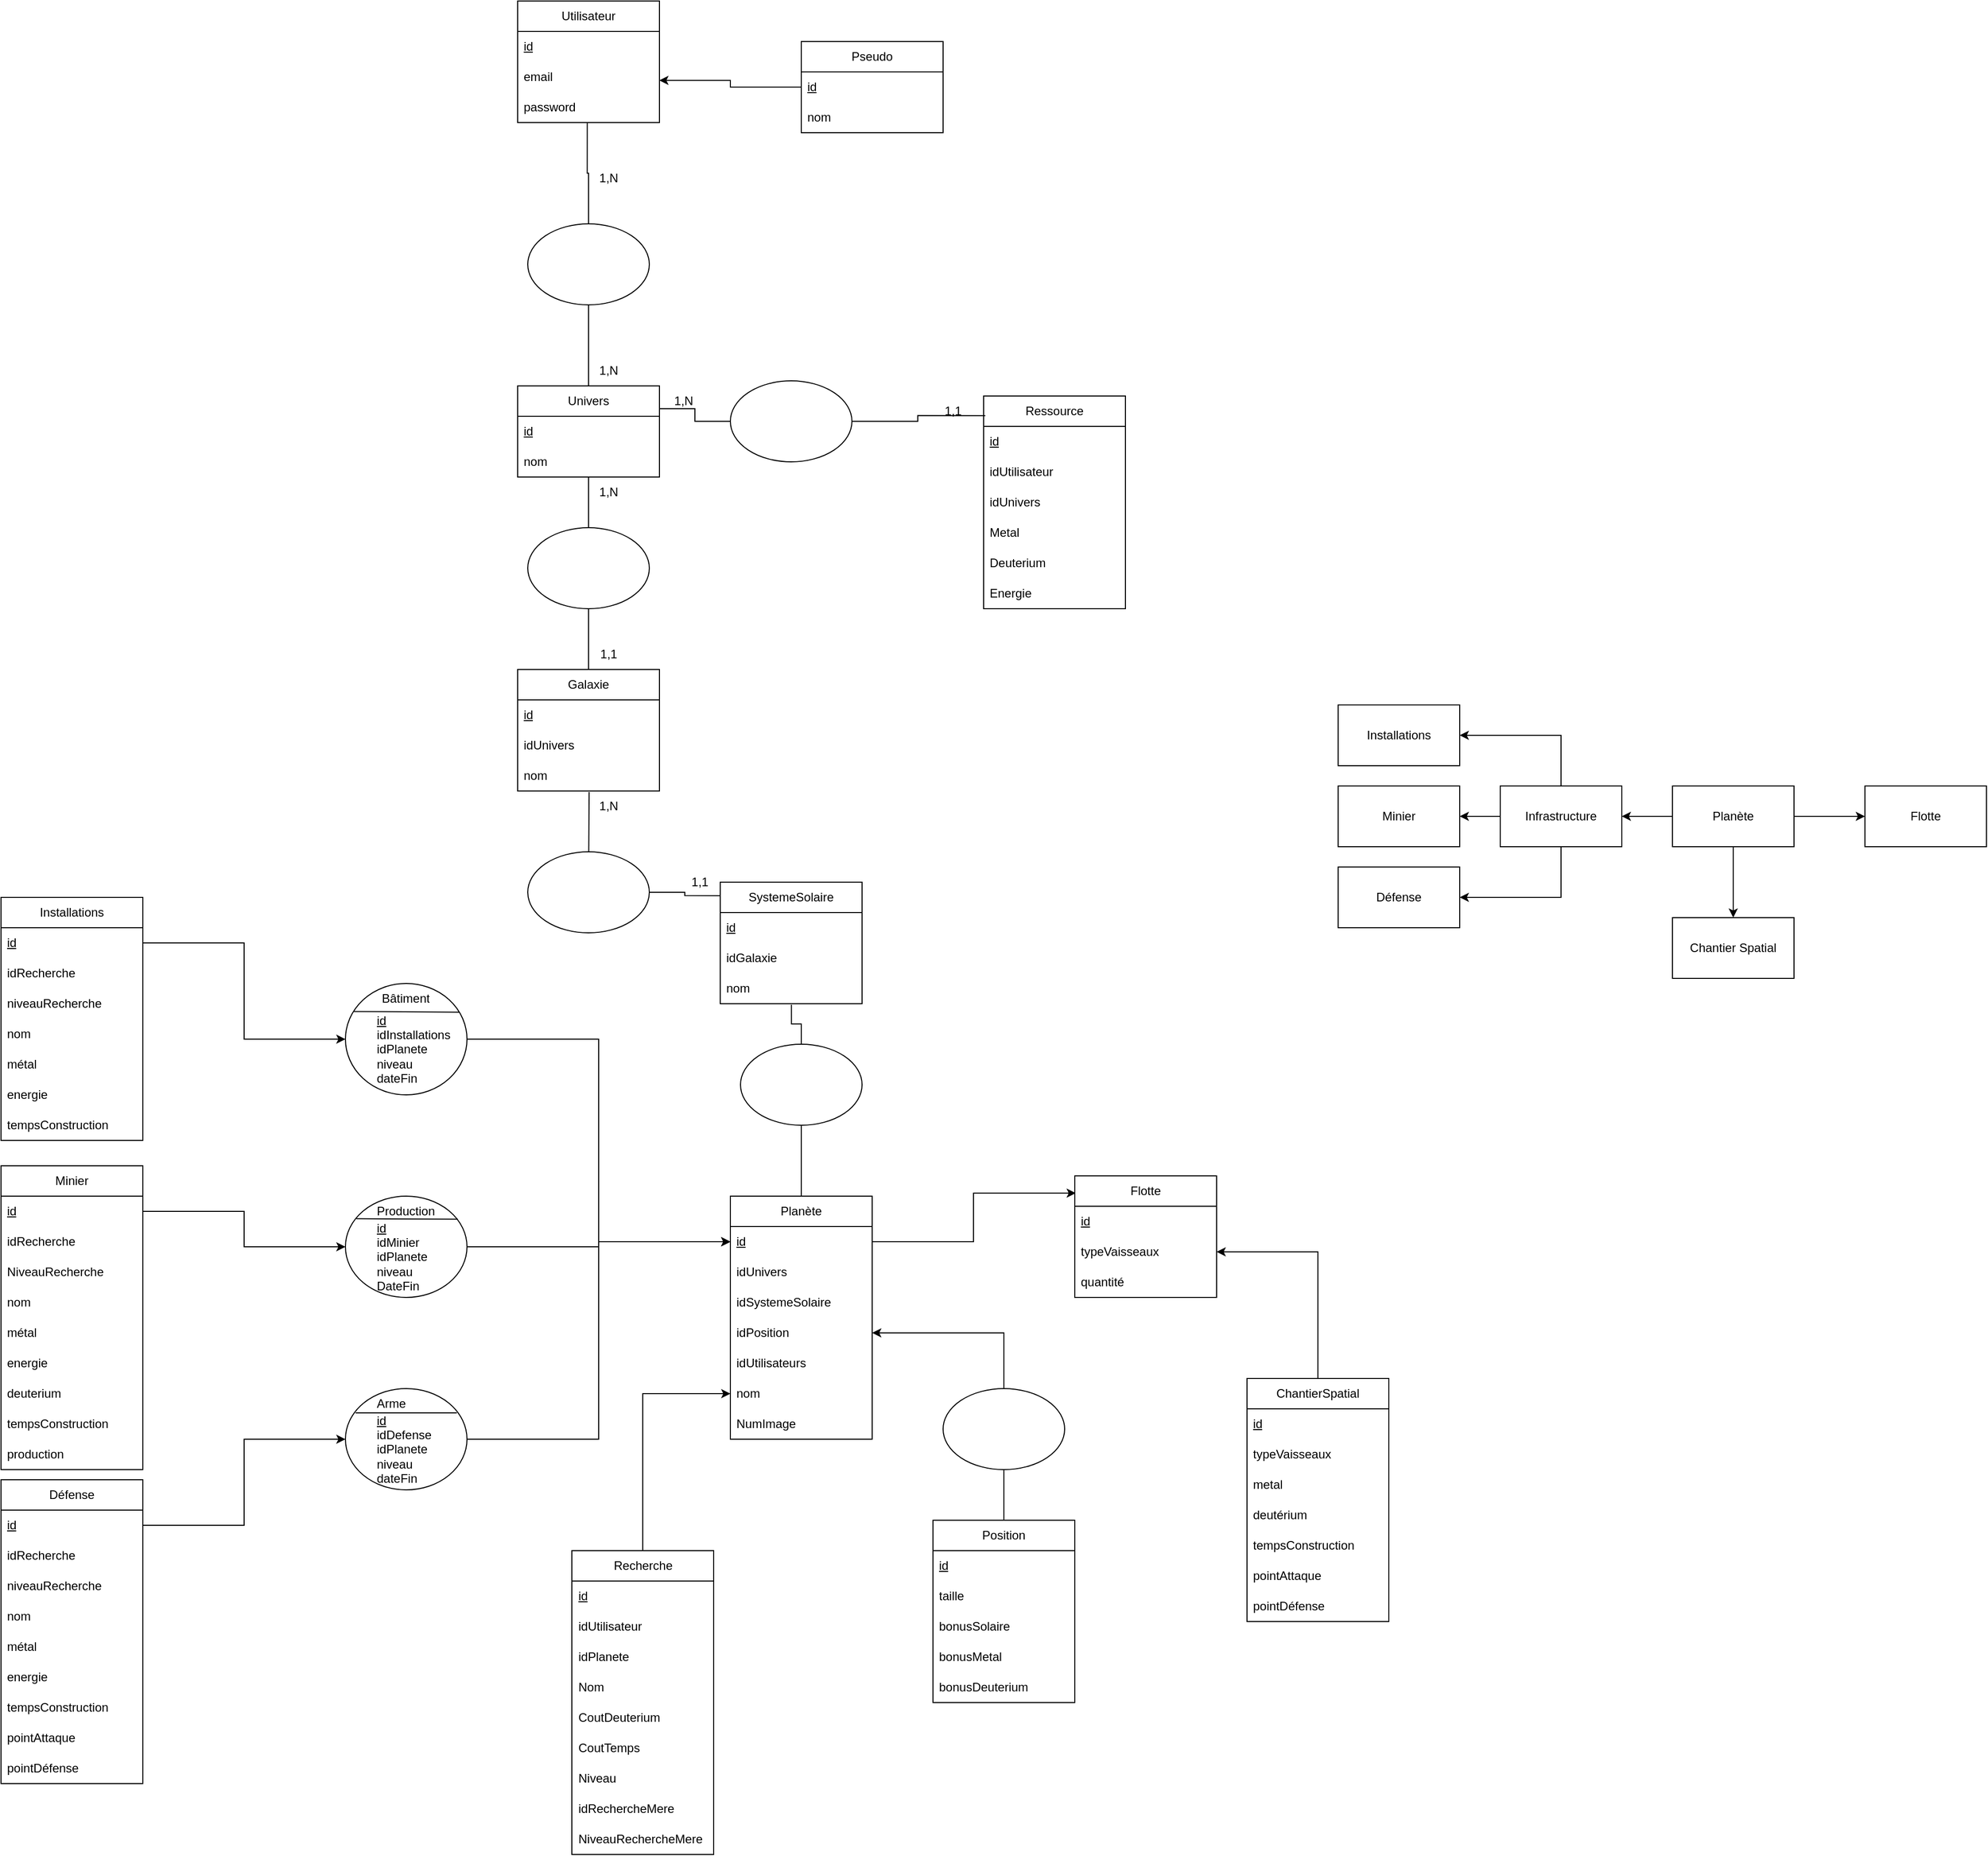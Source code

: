 <mxfile version="21.2.9" type="github">
  <diagram name="Page-1" id="kiIUahFWZ84-yVQ-otkS">
    <mxGraphModel dx="2022" dy="1827" grid="1" gridSize="10" guides="1" tooltips="1" connect="1" arrows="1" fold="1" page="1" pageScale="1" pageWidth="827" pageHeight="1169" math="0" shadow="0">
      <root>
        <mxCell id="0" />
        <mxCell id="1" parent="0" />
        <mxCell id="5uqwfvLCXKu4Hqc6w1ec-17" style="edgeStyle=orthogonalEdgeStyle;rounded=0;orthogonalLoop=1;jettySize=auto;html=1;exitX=0;exitY=0.5;exitDx=0;exitDy=0;entryX=1;entryY=0.5;entryDx=0;entryDy=0;" parent="1" source="5uqwfvLCXKu4Hqc6w1ec-5" target="5uqwfvLCXKu4Hqc6w1ec-12" edge="1">
          <mxGeometry relative="1" as="geometry" />
        </mxCell>
        <mxCell id="5uqwfvLCXKu4Hqc6w1ec-24" style="edgeStyle=orthogonalEdgeStyle;rounded=0;orthogonalLoop=1;jettySize=auto;html=1;exitX=0.5;exitY=1;exitDx=0;exitDy=0;entryX=0.5;entryY=0;entryDx=0;entryDy=0;" parent="1" source="5uqwfvLCXKu4Hqc6w1ec-5" target="5uqwfvLCXKu4Hqc6w1ec-9" edge="1">
          <mxGeometry relative="1" as="geometry" />
        </mxCell>
        <mxCell id="5uqwfvLCXKu4Hqc6w1ec-25" style="edgeStyle=orthogonalEdgeStyle;rounded=0;orthogonalLoop=1;jettySize=auto;html=1;exitX=1;exitY=0.5;exitDx=0;exitDy=0;" parent="1" source="5uqwfvLCXKu4Hqc6w1ec-5" target="5uqwfvLCXKu4Hqc6w1ec-11" edge="1">
          <mxGeometry relative="1" as="geometry" />
        </mxCell>
        <mxCell id="5uqwfvLCXKu4Hqc6w1ec-5" value="Planète" style="rounded=0;whiteSpace=wrap;html=1;" parent="1" vertex="1">
          <mxGeometry x="1390" y="425" width="120" height="60" as="geometry" />
        </mxCell>
        <mxCell id="5uqwfvLCXKu4Hqc6w1ec-9" value="Chantier Spatial" style="rounded=0;whiteSpace=wrap;html=1;" parent="1" vertex="1">
          <mxGeometry x="1390" y="555" width="120" height="60" as="geometry" />
        </mxCell>
        <mxCell id="5uqwfvLCXKu4Hqc6w1ec-11" value="Flotte" style="rounded=0;whiteSpace=wrap;html=1;" parent="1" vertex="1">
          <mxGeometry x="1580" y="425" width="120" height="60" as="geometry" />
        </mxCell>
        <mxCell id="5uqwfvLCXKu4Hqc6w1ec-18" style="edgeStyle=orthogonalEdgeStyle;rounded=0;orthogonalLoop=1;jettySize=auto;html=1;exitX=0;exitY=0.5;exitDx=0;exitDy=0;entryX=1;entryY=0.5;entryDx=0;entryDy=0;" parent="1" source="5uqwfvLCXKu4Hqc6w1ec-12" target="5uqwfvLCXKu4Hqc6w1ec-14" edge="1">
          <mxGeometry relative="1" as="geometry" />
        </mxCell>
        <mxCell id="5uqwfvLCXKu4Hqc6w1ec-19" style="edgeStyle=orthogonalEdgeStyle;rounded=0;orthogonalLoop=1;jettySize=auto;html=1;exitX=0.5;exitY=0;exitDx=0;exitDy=0;entryX=1;entryY=0.5;entryDx=0;entryDy=0;" parent="1" source="5uqwfvLCXKu4Hqc6w1ec-12" target="5uqwfvLCXKu4Hqc6w1ec-15" edge="1">
          <mxGeometry relative="1" as="geometry">
            <mxPoint x="1250" y="395" as="targetPoint" />
          </mxGeometry>
        </mxCell>
        <mxCell id="5uqwfvLCXKu4Hqc6w1ec-20" style="edgeStyle=orthogonalEdgeStyle;rounded=0;orthogonalLoop=1;jettySize=auto;html=1;exitX=0.5;exitY=1;exitDx=0;exitDy=0;entryX=1;entryY=0.5;entryDx=0;entryDy=0;" parent="1" source="5uqwfvLCXKu4Hqc6w1ec-12" target="5uqwfvLCXKu4Hqc6w1ec-13" edge="1">
          <mxGeometry relative="1" as="geometry" />
        </mxCell>
        <mxCell id="5uqwfvLCXKu4Hqc6w1ec-12" value="Infrastructure" style="rounded=0;whiteSpace=wrap;html=1;" parent="1" vertex="1">
          <mxGeometry x="1220" y="425" width="120" height="60" as="geometry" />
        </mxCell>
        <mxCell id="5uqwfvLCXKu4Hqc6w1ec-13" value="Défense" style="rounded=0;whiteSpace=wrap;html=1;" parent="1" vertex="1">
          <mxGeometry x="1060" y="505" width="120" height="60" as="geometry" />
        </mxCell>
        <mxCell id="5uqwfvLCXKu4Hqc6w1ec-14" value="Minier" style="rounded=0;whiteSpace=wrap;html=1;" parent="1" vertex="1">
          <mxGeometry x="1060" y="425" width="120" height="60" as="geometry" />
        </mxCell>
        <mxCell id="5uqwfvLCXKu4Hqc6w1ec-15" value="Installations" style="rounded=0;whiteSpace=wrap;html=1;" parent="1" vertex="1">
          <mxGeometry x="1060" y="345" width="120" height="60" as="geometry" />
        </mxCell>
        <mxCell id="5uqwfvLCXKu4Hqc6w1ec-32" value="Utilisateur" style="swimlane;fontStyle=0;childLayout=stackLayout;horizontal=1;startSize=30;horizontalStack=0;resizeParent=1;resizeParentMax=0;resizeLast=0;collapsible=1;marginBottom=0;whiteSpace=wrap;html=1;" parent="1" vertex="1">
          <mxGeometry x="250" y="-350" width="140" height="120" as="geometry">
            <mxRectangle x="275" y="-230" width="90" height="30" as="alternateBounds" />
          </mxGeometry>
        </mxCell>
        <mxCell id="5uqwfvLCXKu4Hqc6w1ec-33" value="id" style="text;strokeColor=none;fillColor=none;align=left;verticalAlign=middle;spacingLeft=4;spacingRight=4;overflow=hidden;points=[[0,0.5],[1,0.5]];portConstraint=eastwest;rotatable=0;whiteSpace=wrap;html=1;fontStyle=4" parent="5uqwfvLCXKu4Hqc6w1ec-32" vertex="1">
          <mxGeometry y="30" width="140" height="30" as="geometry" />
        </mxCell>
        <mxCell id="5uqwfvLCXKu4Hqc6w1ec-34" value="email" style="text;strokeColor=none;fillColor=none;align=left;verticalAlign=middle;spacingLeft=4;spacingRight=4;overflow=hidden;points=[[0,0.5],[1,0.5]];portConstraint=eastwest;rotatable=0;whiteSpace=wrap;html=1;" parent="5uqwfvLCXKu4Hqc6w1ec-32" vertex="1">
          <mxGeometry y="60" width="140" height="30" as="geometry" />
        </mxCell>
        <mxCell id="5uqwfvLCXKu4Hqc6w1ec-35" value="password" style="text;strokeColor=none;fillColor=none;align=left;verticalAlign=middle;spacingLeft=4;spacingRight=4;overflow=hidden;points=[[0,0.5],[1,0.5]];portConstraint=eastwest;rotatable=0;whiteSpace=wrap;html=1;" parent="5uqwfvLCXKu4Hqc6w1ec-32" vertex="1">
          <mxGeometry y="90" width="140" height="30" as="geometry" />
        </mxCell>
        <mxCell id="5uqwfvLCXKu4Hqc6w1ec-37" value="Univers" style="swimlane;fontStyle=0;childLayout=stackLayout;horizontal=1;startSize=30;horizontalStack=0;resizeParent=1;resizeParentMax=0;resizeLast=0;collapsible=1;marginBottom=0;whiteSpace=wrap;html=1;" parent="1" vertex="1">
          <mxGeometry x="250" y="30" width="140" height="90" as="geometry">
            <mxRectangle x="250" y="30" width="90" height="30" as="alternateBounds" />
          </mxGeometry>
        </mxCell>
        <mxCell id="5uqwfvLCXKu4Hqc6w1ec-38" value="id" style="text;strokeColor=none;fillColor=none;align=left;verticalAlign=middle;spacingLeft=4;spacingRight=4;overflow=hidden;points=[[0,0.5],[1,0.5]];portConstraint=eastwest;rotatable=0;whiteSpace=wrap;html=1;fontStyle=4" parent="5uqwfvLCXKu4Hqc6w1ec-37" vertex="1">
          <mxGeometry y="30" width="140" height="30" as="geometry" />
        </mxCell>
        <mxCell id="5uqwfvLCXKu4Hqc6w1ec-39" value="nom" style="text;strokeColor=none;fillColor=none;align=left;verticalAlign=middle;spacingLeft=4;spacingRight=4;overflow=hidden;points=[[0,0.5],[1,0.5]];portConstraint=eastwest;rotatable=0;whiteSpace=wrap;html=1;" parent="5uqwfvLCXKu4Hqc6w1ec-37" vertex="1">
          <mxGeometry y="60" width="140" height="30" as="geometry" />
        </mxCell>
        <mxCell id="5uqwfvLCXKu4Hqc6w1ec-48" style="edgeStyle=orthogonalEdgeStyle;rounded=0;orthogonalLoop=1;jettySize=auto;html=1;exitX=0.5;exitY=1;exitDx=0;exitDy=0;endArrow=none;endFill=0;" parent="1" source="5uqwfvLCXKu4Hqc6w1ec-44" target="5uqwfvLCXKu4Hqc6w1ec-37" edge="1">
          <mxGeometry relative="1" as="geometry" />
        </mxCell>
        <mxCell id="5uqwfvLCXKu4Hqc6w1ec-50" style="edgeStyle=orthogonalEdgeStyle;rounded=0;orthogonalLoop=1;jettySize=auto;html=1;exitX=0.5;exitY=0;exitDx=0;exitDy=0;endArrow=none;endFill=0;entryX=0.491;entryY=0.995;entryDx=0;entryDy=0;entryPerimeter=0;" parent="1" source="5uqwfvLCXKu4Hqc6w1ec-44" target="5uqwfvLCXKu4Hqc6w1ec-35" edge="1">
          <mxGeometry relative="1" as="geometry">
            <mxPoint x="320" y="-200" as="targetPoint" />
          </mxGeometry>
        </mxCell>
        <mxCell id="5uqwfvLCXKu4Hqc6w1ec-44" value="" style="ellipse;whiteSpace=wrap;html=1;" parent="1" vertex="1">
          <mxGeometry x="260" y="-130" width="120" height="80" as="geometry" />
        </mxCell>
        <mxCell id="5uqwfvLCXKu4Hqc6w1ec-51" value="1,N" style="text;html=1;strokeColor=none;fillColor=none;align=center;verticalAlign=middle;whiteSpace=wrap;rounded=0;" parent="1" vertex="1">
          <mxGeometry x="310" y="-190" width="60" height="30" as="geometry" />
        </mxCell>
        <mxCell id="5uqwfvLCXKu4Hqc6w1ec-52" value="1,N" style="text;html=1;strokeColor=none;fillColor=none;align=center;verticalAlign=middle;whiteSpace=wrap;rounded=0;" parent="1" vertex="1">
          <mxGeometry x="310" width="60" height="30" as="geometry" />
        </mxCell>
        <mxCell id="H8S7PLvkENnry8t2hhdn-3" style="edgeStyle=orthogonalEdgeStyle;rounded=0;orthogonalLoop=1;jettySize=auto;html=1;exitX=0.5;exitY=0;exitDx=0;exitDy=0;entryX=0;entryY=0.5;entryDx=0;entryDy=0;" parent="1" source="5uqwfvLCXKu4Hqc6w1ec-53" target="5uqwfvLCXKu4Hqc6w1ec-125" edge="1">
          <mxGeometry relative="1" as="geometry" />
        </mxCell>
        <mxCell id="5uqwfvLCXKu4Hqc6w1ec-53" value="Recherche" style="swimlane;fontStyle=0;childLayout=stackLayout;horizontal=1;startSize=30;horizontalStack=0;resizeParent=1;resizeParentMax=0;resizeLast=0;collapsible=1;marginBottom=0;whiteSpace=wrap;html=1;" parent="1" vertex="1">
          <mxGeometry x="303.5" y="1180" width="140" height="300" as="geometry">
            <mxRectangle x="250" y="30" width="90" height="30" as="alternateBounds" />
          </mxGeometry>
        </mxCell>
        <mxCell id="5uqwfvLCXKu4Hqc6w1ec-54" value="id" style="text;strokeColor=none;fillColor=none;align=left;verticalAlign=middle;spacingLeft=4;spacingRight=4;overflow=hidden;points=[[0,0.5],[1,0.5]];portConstraint=eastwest;rotatable=0;whiteSpace=wrap;html=1;fontStyle=4" parent="5uqwfvLCXKu4Hqc6w1ec-53" vertex="1">
          <mxGeometry y="30" width="140" height="30" as="geometry" />
        </mxCell>
        <mxCell id="5uqwfvLCXKu4Hqc6w1ec-57" value="idUtilisateur" style="text;strokeColor=none;fillColor=none;align=left;verticalAlign=middle;spacingLeft=4;spacingRight=4;overflow=hidden;points=[[0,0.5],[1,0.5]];portConstraint=eastwest;rotatable=0;whiteSpace=wrap;html=1;fontStyle=0" parent="5uqwfvLCXKu4Hqc6w1ec-53" vertex="1">
          <mxGeometry y="60" width="140" height="30" as="geometry" />
        </mxCell>
        <mxCell id="5uqwfvLCXKu4Hqc6w1ec-58" value="idPlanete" style="text;strokeColor=none;fillColor=none;align=left;verticalAlign=middle;spacingLeft=4;spacingRight=4;overflow=hidden;points=[[0,0.5],[1,0.5]];portConstraint=eastwest;rotatable=0;whiteSpace=wrap;html=1;" parent="5uqwfvLCXKu4Hqc6w1ec-53" vertex="1">
          <mxGeometry y="90" width="140" height="30" as="geometry" />
        </mxCell>
        <mxCell id="5uqwfvLCXKu4Hqc6w1ec-59" value="Nom" style="text;strokeColor=none;fillColor=none;align=left;verticalAlign=middle;spacingLeft=4;spacingRight=4;overflow=hidden;points=[[0,0.5],[1,0.5]];portConstraint=eastwest;rotatable=0;whiteSpace=wrap;html=1;" parent="5uqwfvLCXKu4Hqc6w1ec-53" vertex="1">
          <mxGeometry y="120" width="140" height="30" as="geometry" />
        </mxCell>
        <mxCell id="5uqwfvLCXKu4Hqc6w1ec-60" value="CoutDeuterium" style="text;strokeColor=none;fillColor=none;align=left;verticalAlign=middle;spacingLeft=4;spacingRight=4;overflow=hidden;points=[[0,0.5],[1,0.5]];portConstraint=eastwest;rotatable=0;whiteSpace=wrap;html=1;" parent="5uqwfvLCXKu4Hqc6w1ec-53" vertex="1">
          <mxGeometry y="150" width="140" height="30" as="geometry" />
        </mxCell>
        <mxCell id="5uqwfvLCXKu4Hqc6w1ec-61" value="CoutTemps" style="text;strokeColor=none;fillColor=none;align=left;verticalAlign=middle;spacingLeft=4;spacingRight=4;overflow=hidden;points=[[0,0.5],[1,0.5]];portConstraint=eastwest;rotatable=0;whiteSpace=wrap;html=1;" parent="5uqwfvLCXKu4Hqc6w1ec-53" vertex="1">
          <mxGeometry y="180" width="140" height="30" as="geometry" />
        </mxCell>
        <mxCell id="5uqwfvLCXKu4Hqc6w1ec-62" value="Niveau" style="text;strokeColor=none;fillColor=none;align=left;verticalAlign=middle;spacingLeft=4;spacingRight=4;overflow=hidden;points=[[0,0.5],[1,0.5]];portConstraint=eastwest;rotatable=0;whiteSpace=wrap;html=1;" parent="5uqwfvLCXKu4Hqc6w1ec-53" vertex="1">
          <mxGeometry y="210" width="140" height="30" as="geometry" />
        </mxCell>
        <mxCell id="5uqwfvLCXKu4Hqc6w1ec-63" value="idRechercheMere" style="text;strokeColor=none;fillColor=none;align=left;verticalAlign=middle;spacingLeft=4;spacingRight=4;overflow=hidden;points=[[0,0.5],[1,0.5]];portConstraint=eastwest;rotatable=0;whiteSpace=wrap;html=1;" parent="5uqwfvLCXKu4Hqc6w1ec-53" vertex="1">
          <mxGeometry y="240" width="140" height="30" as="geometry" />
        </mxCell>
        <mxCell id="5uqwfvLCXKu4Hqc6w1ec-55" value="NiveauRechercheMere" style="text;strokeColor=none;fillColor=none;align=left;verticalAlign=middle;spacingLeft=4;spacingRight=4;overflow=hidden;points=[[0,0.5],[1,0.5]];portConstraint=eastwest;rotatable=0;whiteSpace=wrap;html=1;" parent="5uqwfvLCXKu4Hqc6w1ec-53" vertex="1">
          <mxGeometry y="270" width="140" height="30" as="geometry" />
        </mxCell>
        <mxCell id="5uqwfvLCXKu4Hqc6w1ec-65" value="Ressource" style="swimlane;fontStyle=0;childLayout=stackLayout;horizontal=1;startSize=30;horizontalStack=0;resizeParent=1;resizeParentMax=0;resizeLast=0;collapsible=1;marginBottom=0;whiteSpace=wrap;html=1;" parent="1" vertex="1">
          <mxGeometry x="710" y="40" width="140" height="210" as="geometry" />
        </mxCell>
        <mxCell id="5uqwfvLCXKu4Hqc6w1ec-66" value="id" style="text;strokeColor=none;fillColor=none;align=left;verticalAlign=middle;spacingLeft=4;spacingRight=4;overflow=hidden;points=[[0,0.5],[1,0.5]];portConstraint=eastwest;rotatable=0;whiteSpace=wrap;html=1;fontStyle=4" parent="5uqwfvLCXKu4Hqc6w1ec-65" vertex="1">
          <mxGeometry y="30" width="140" height="30" as="geometry" />
        </mxCell>
        <mxCell id="5uqwfvLCXKu4Hqc6w1ec-67" value="idUtilisateur" style="text;strokeColor=none;fillColor=none;align=left;verticalAlign=middle;spacingLeft=4;spacingRight=4;overflow=hidden;points=[[0,0.5],[1,0.5]];portConstraint=eastwest;rotatable=0;whiteSpace=wrap;html=1;" parent="5uqwfvLCXKu4Hqc6w1ec-65" vertex="1">
          <mxGeometry y="60" width="140" height="30" as="geometry" />
        </mxCell>
        <mxCell id="5uqwfvLCXKu4Hqc6w1ec-68" value="idUnivers" style="text;strokeColor=none;fillColor=none;align=left;verticalAlign=middle;spacingLeft=4;spacingRight=4;overflow=hidden;points=[[0,0.5],[1,0.5]];portConstraint=eastwest;rotatable=0;whiteSpace=wrap;html=1;" parent="5uqwfvLCXKu4Hqc6w1ec-65" vertex="1">
          <mxGeometry y="90" width="140" height="30" as="geometry" />
        </mxCell>
        <mxCell id="5uqwfvLCXKu4Hqc6w1ec-69" value="Metal" style="text;strokeColor=none;fillColor=none;align=left;verticalAlign=middle;spacingLeft=4;spacingRight=4;overflow=hidden;points=[[0,0.5],[1,0.5]];portConstraint=eastwest;rotatable=0;whiteSpace=wrap;html=1;" parent="5uqwfvLCXKu4Hqc6w1ec-65" vertex="1">
          <mxGeometry y="120" width="140" height="30" as="geometry" />
        </mxCell>
        <mxCell id="5uqwfvLCXKu4Hqc6w1ec-70" value="Deuterium" style="text;strokeColor=none;fillColor=none;align=left;verticalAlign=middle;spacingLeft=4;spacingRight=4;overflow=hidden;points=[[0,0.5],[1,0.5]];portConstraint=eastwest;rotatable=0;whiteSpace=wrap;html=1;" parent="5uqwfvLCXKu4Hqc6w1ec-65" vertex="1">
          <mxGeometry y="150" width="140" height="30" as="geometry" />
        </mxCell>
        <mxCell id="5uqwfvLCXKu4Hqc6w1ec-71" value="Energie" style="text;strokeColor=none;fillColor=none;align=left;verticalAlign=middle;spacingLeft=4;spacingRight=4;overflow=hidden;points=[[0,0.5],[1,0.5]];portConstraint=eastwest;rotatable=0;whiteSpace=wrap;html=1;" parent="5uqwfvLCXKu4Hqc6w1ec-65" vertex="1">
          <mxGeometry y="180" width="140" height="30" as="geometry" />
        </mxCell>
        <mxCell id="5uqwfvLCXKu4Hqc6w1ec-73" value="Galaxie" style="swimlane;fontStyle=0;childLayout=stackLayout;horizontal=1;startSize=30;horizontalStack=0;resizeParent=1;resizeParentMax=0;resizeLast=0;collapsible=1;marginBottom=0;whiteSpace=wrap;html=1;" parent="1" vertex="1">
          <mxGeometry x="250" y="310" width="140" height="120" as="geometry">
            <mxRectangle x="250" y="30" width="90" height="30" as="alternateBounds" />
          </mxGeometry>
        </mxCell>
        <mxCell id="5uqwfvLCXKu4Hqc6w1ec-74" value="id" style="text;strokeColor=none;fillColor=none;align=left;verticalAlign=middle;spacingLeft=4;spacingRight=4;overflow=hidden;points=[[0,0.5],[1,0.5]];portConstraint=eastwest;rotatable=0;whiteSpace=wrap;html=1;fontStyle=4" parent="5uqwfvLCXKu4Hqc6w1ec-73" vertex="1">
          <mxGeometry y="30" width="140" height="30" as="geometry" />
        </mxCell>
        <mxCell id="5uqwfvLCXKu4Hqc6w1ec-76" value="idUnivers" style="text;strokeColor=none;fillColor=none;align=left;verticalAlign=middle;spacingLeft=4;spacingRight=4;overflow=hidden;points=[[0,0.5],[1,0.5]];portConstraint=eastwest;rotatable=0;whiteSpace=wrap;html=1;" parent="5uqwfvLCXKu4Hqc6w1ec-73" vertex="1">
          <mxGeometry y="60" width="140" height="30" as="geometry" />
        </mxCell>
        <mxCell id="5uqwfvLCXKu4Hqc6w1ec-75" value="nom" style="text;strokeColor=none;fillColor=none;align=left;verticalAlign=middle;spacingLeft=4;spacingRight=4;overflow=hidden;points=[[0,0.5],[1,0.5]];portConstraint=eastwest;rotatable=0;whiteSpace=wrap;html=1;" parent="5uqwfvLCXKu4Hqc6w1ec-73" vertex="1">
          <mxGeometry y="90" width="140" height="30" as="geometry" />
        </mxCell>
        <mxCell id="5uqwfvLCXKu4Hqc6w1ec-78" value="1,1" style="text;html=1;strokeColor=none;fillColor=none;align=center;verticalAlign=middle;whiteSpace=wrap;rounded=0;" parent="1" vertex="1">
          <mxGeometry x="650" y="40" width="60" height="30" as="geometry" />
        </mxCell>
        <mxCell id="5uqwfvLCXKu4Hqc6w1ec-83" value="1,N" style="text;html=1;strokeColor=none;fillColor=none;align=center;verticalAlign=middle;whiteSpace=wrap;rounded=0;" parent="1" vertex="1">
          <mxGeometry x="383.5" y="30" width="60" height="30" as="geometry" />
        </mxCell>
        <mxCell id="5uqwfvLCXKu4Hqc6w1ec-94" style="edgeStyle=orthogonalEdgeStyle;rounded=0;orthogonalLoop=1;jettySize=auto;html=1;exitX=0;exitY=0.5;exitDx=0;exitDy=0;entryX=1;entryY=0.25;entryDx=0;entryDy=0;endArrow=none;endFill=0;" parent="1" source="5uqwfvLCXKu4Hqc6w1ec-92" target="5uqwfvLCXKu4Hqc6w1ec-37" edge="1">
          <mxGeometry relative="1" as="geometry" />
        </mxCell>
        <mxCell id="5uqwfvLCXKu4Hqc6w1ec-95" style="edgeStyle=orthogonalEdgeStyle;rounded=0;orthogonalLoop=1;jettySize=auto;html=1;exitX=1;exitY=0.5;exitDx=0;exitDy=0;entryX=0.012;entryY=0.092;entryDx=0;entryDy=0;entryPerimeter=0;endArrow=none;endFill=0;" parent="1" source="5uqwfvLCXKu4Hqc6w1ec-92" target="5uqwfvLCXKu4Hqc6w1ec-65" edge="1">
          <mxGeometry relative="1" as="geometry" />
        </mxCell>
        <mxCell id="5uqwfvLCXKu4Hqc6w1ec-92" value="" style="ellipse;whiteSpace=wrap;html=1;" parent="1" vertex="1">
          <mxGeometry x="460" y="25" width="120" height="80" as="geometry" />
        </mxCell>
        <mxCell id="5uqwfvLCXKu4Hqc6w1ec-96" value="" style="ellipse;whiteSpace=wrap;html=1;" parent="1" vertex="1">
          <mxGeometry x="260" y="170" width="120" height="80" as="geometry" />
        </mxCell>
        <mxCell id="5uqwfvLCXKu4Hqc6w1ec-97" value="" style="endArrow=none;html=1;rounded=0;entryX=0.5;entryY=1;entryDx=0;entryDy=0;exitX=0.5;exitY=0;exitDx=0;exitDy=0;" parent="1" source="5uqwfvLCXKu4Hqc6w1ec-73" target="5uqwfvLCXKu4Hqc6w1ec-96" edge="1">
          <mxGeometry width="50" height="50" relative="1" as="geometry">
            <mxPoint x="300" y="360" as="sourcePoint" />
            <mxPoint x="350" y="310" as="targetPoint" />
          </mxGeometry>
        </mxCell>
        <mxCell id="5uqwfvLCXKu4Hqc6w1ec-98" value="" style="endArrow=none;html=1;rounded=0;exitX=0.5;exitY=0;exitDx=0;exitDy=0;" parent="1" source="5uqwfvLCXKu4Hqc6w1ec-96" edge="1">
          <mxGeometry width="50" height="50" relative="1" as="geometry">
            <mxPoint x="330" y="380" as="sourcePoint" />
            <mxPoint x="320" y="120" as="targetPoint" />
          </mxGeometry>
        </mxCell>
        <mxCell id="5uqwfvLCXKu4Hqc6w1ec-99" value="1,N" style="text;html=1;strokeColor=none;fillColor=none;align=center;verticalAlign=middle;whiteSpace=wrap;rounded=0;" parent="1" vertex="1">
          <mxGeometry x="310" y="120" width="60" height="30" as="geometry" />
        </mxCell>
        <mxCell id="5uqwfvLCXKu4Hqc6w1ec-100" value="1,1" style="text;html=1;strokeColor=none;fillColor=none;align=center;verticalAlign=middle;whiteSpace=wrap;rounded=0;" parent="1" vertex="1">
          <mxGeometry x="310" y="280" width="60" height="30" as="geometry" />
        </mxCell>
        <mxCell id="5uqwfvLCXKu4Hqc6w1ec-110" style="edgeStyle=orthogonalEdgeStyle;rounded=0;orthogonalLoop=1;jettySize=auto;html=1;exitX=1;exitY=0.5;exitDx=0;exitDy=0;entryX=0.008;entryY=0.111;entryDx=0;entryDy=0;entryPerimeter=0;endArrow=none;endFill=0;" parent="1" source="5uqwfvLCXKu4Hqc6w1ec-101" target="5uqwfvLCXKu4Hqc6w1ec-104" edge="1">
          <mxGeometry relative="1" as="geometry" />
        </mxCell>
        <mxCell id="5uqwfvLCXKu4Hqc6w1ec-101" value="" style="ellipse;whiteSpace=wrap;html=1;" parent="1" vertex="1">
          <mxGeometry x="260" y="490" width="120" height="80" as="geometry" />
        </mxCell>
        <mxCell id="5uqwfvLCXKu4Hqc6w1ec-103" value="" style="endArrow=none;html=1;rounded=0;entryX=0.504;entryY=1.035;entryDx=0;entryDy=0;entryPerimeter=0;" parent="1" source="5uqwfvLCXKu4Hqc6w1ec-101" target="5uqwfvLCXKu4Hqc6w1ec-75" edge="1">
          <mxGeometry width="50" height="50" relative="1" as="geometry">
            <mxPoint x="190" y="470" as="sourcePoint" />
            <mxPoint x="190" y="410" as="targetPoint" />
          </mxGeometry>
        </mxCell>
        <mxCell id="5uqwfvLCXKu4Hqc6w1ec-104" value="SystemeSolaire" style="swimlane;fontStyle=0;childLayout=stackLayout;horizontal=1;startSize=30;horizontalStack=0;resizeParent=1;resizeParentMax=0;resizeLast=0;collapsible=1;marginBottom=0;whiteSpace=wrap;html=1;" parent="1" vertex="1">
          <mxGeometry x="450" y="520" width="140" height="120" as="geometry">
            <mxRectangle x="250" y="30" width="90" height="30" as="alternateBounds" />
          </mxGeometry>
        </mxCell>
        <mxCell id="5uqwfvLCXKu4Hqc6w1ec-105" value="id" style="text;strokeColor=none;fillColor=none;align=left;verticalAlign=middle;spacingLeft=4;spacingRight=4;overflow=hidden;points=[[0,0.5],[1,0.5]];portConstraint=eastwest;rotatable=0;whiteSpace=wrap;html=1;fontStyle=4" parent="5uqwfvLCXKu4Hqc6w1ec-104" vertex="1">
          <mxGeometry y="30" width="140" height="30" as="geometry" />
        </mxCell>
        <mxCell id="5uqwfvLCXKu4Hqc6w1ec-108" value="idGalaxie" style="text;strokeColor=none;fillColor=none;align=left;verticalAlign=middle;spacingLeft=4;spacingRight=4;overflow=hidden;points=[[0,0.5],[1,0.5]];portConstraint=eastwest;rotatable=0;whiteSpace=wrap;html=1;" parent="5uqwfvLCXKu4Hqc6w1ec-104" vertex="1">
          <mxGeometry y="60" width="140" height="30" as="geometry" />
        </mxCell>
        <mxCell id="5uqwfvLCXKu4Hqc6w1ec-107" value="nom" style="text;strokeColor=none;fillColor=none;align=left;verticalAlign=middle;spacingLeft=4;spacingRight=4;overflow=hidden;points=[[0,0.5],[1,0.5]];portConstraint=eastwest;rotatable=0;whiteSpace=wrap;html=1;" parent="5uqwfvLCXKu4Hqc6w1ec-104" vertex="1">
          <mxGeometry y="90" width="140" height="30" as="geometry" />
        </mxCell>
        <mxCell id="5uqwfvLCXKu4Hqc6w1ec-111" value="1,N" style="text;html=1;strokeColor=none;fillColor=none;align=center;verticalAlign=middle;whiteSpace=wrap;rounded=0;" parent="1" vertex="1">
          <mxGeometry x="310" y="430" width="60" height="30" as="geometry" />
        </mxCell>
        <mxCell id="5uqwfvLCXKu4Hqc6w1ec-112" value="1,1" style="text;html=1;strokeColor=none;fillColor=none;align=center;verticalAlign=middle;whiteSpace=wrap;rounded=0;" parent="1" vertex="1">
          <mxGeometry x="400" y="505" width="60" height="30" as="geometry" />
        </mxCell>
        <mxCell id="5uqwfvLCXKu4Hqc6w1ec-114" style="edgeStyle=orthogonalEdgeStyle;rounded=0;orthogonalLoop=1;jettySize=auto;html=1;exitX=0.5;exitY=0;exitDx=0;exitDy=0;entryX=0.502;entryY=1.033;entryDx=0;entryDy=0;entryPerimeter=0;endArrow=none;endFill=0;" parent="1" source="5uqwfvLCXKu4Hqc6w1ec-113" target="5uqwfvLCXKu4Hqc6w1ec-107" edge="1">
          <mxGeometry relative="1" as="geometry" />
        </mxCell>
        <mxCell id="5uqwfvLCXKu4Hqc6w1ec-113" value="" style="ellipse;whiteSpace=wrap;html=1;" parent="1" vertex="1">
          <mxGeometry x="470" y="680" width="120" height="80" as="geometry" />
        </mxCell>
        <mxCell id="5uqwfvLCXKu4Hqc6w1ec-119" style="edgeStyle=orthogonalEdgeStyle;rounded=0;orthogonalLoop=1;jettySize=auto;html=1;exitX=0.5;exitY=0;exitDx=0;exitDy=0;entryX=0.5;entryY=1;entryDx=0;entryDy=0;endArrow=none;endFill=0;" parent="1" source="5uqwfvLCXKu4Hqc6w1ec-115" target="5uqwfvLCXKu4Hqc6w1ec-113" edge="1">
          <mxGeometry relative="1" as="geometry" />
        </mxCell>
        <mxCell id="nQhFISSbfg36RetpWJYL-1" value="" style="edgeStyle=orthogonalEdgeStyle;rounded=0;orthogonalLoop=1;jettySize=auto;html=1;entryX=0.007;entryY=0.142;entryDx=0;entryDy=0;entryPerimeter=0;exitX=1;exitY=0.5;exitDx=0;exitDy=0;" parent="1" source="5uqwfvLCXKu4Hqc6w1ec-116" target="5uqwfvLCXKu4Hqc6w1ec-120" edge="1">
          <mxGeometry relative="1" as="geometry" />
        </mxCell>
        <mxCell id="5uqwfvLCXKu4Hqc6w1ec-115" value="Planète" style="swimlane;fontStyle=0;childLayout=stackLayout;horizontal=1;startSize=30;horizontalStack=0;resizeParent=1;resizeParentMax=0;resizeLast=0;collapsible=1;marginBottom=0;whiteSpace=wrap;html=1;" parent="1" vertex="1">
          <mxGeometry x="460" y="830" width="140" height="240" as="geometry" />
        </mxCell>
        <mxCell id="5uqwfvLCXKu4Hqc6w1ec-116" value="&lt;u&gt;id&lt;/u&gt;" style="text;strokeColor=none;fillColor=none;align=left;verticalAlign=middle;spacingLeft=4;spacingRight=4;overflow=hidden;points=[[0,0.5],[1,0.5]];portConstraint=eastwest;rotatable=0;whiteSpace=wrap;html=1;" parent="5uqwfvLCXKu4Hqc6w1ec-115" vertex="1">
          <mxGeometry y="30" width="140" height="30" as="geometry" />
        </mxCell>
        <mxCell id="z6I0mNV__WblY3gd8SOp-3" value="idUnivers" style="text;strokeColor=none;fillColor=none;align=left;verticalAlign=middle;spacingLeft=4;spacingRight=4;overflow=hidden;points=[[0,0.5],[1,0.5]];portConstraint=eastwest;rotatable=0;whiteSpace=wrap;html=1;" parent="5uqwfvLCXKu4Hqc6w1ec-115" vertex="1">
          <mxGeometry y="60" width="140" height="30" as="geometry" />
        </mxCell>
        <mxCell id="5uqwfvLCXKu4Hqc6w1ec-117" value="idSystemeSolaire" style="text;strokeColor=none;fillColor=none;align=left;verticalAlign=middle;spacingLeft=4;spacingRight=4;overflow=hidden;points=[[0,0.5],[1,0.5]];portConstraint=eastwest;rotatable=0;whiteSpace=wrap;html=1;" parent="5uqwfvLCXKu4Hqc6w1ec-115" vertex="1">
          <mxGeometry y="90" width="140" height="30" as="geometry" />
        </mxCell>
        <mxCell id="5uqwfvLCXKu4Hqc6w1ec-126" value="idPosition" style="text;strokeColor=none;fillColor=none;align=left;verticalAlign=middle;spacingLeft=4;spacingRight=4;overflow=hidden;points=[[0,0.5],[1,0.5]];portConstraint=eastwest;rotatable=0;whiteSpace=wrap;html=1;" parent="5uqwfvLCXKu4Hqc6w1ec-115" vertex="1">
          <mxGeometry y="120" width="140" height="30" as="geometry" />
        </mxCell>
        <mxCell id="z6I0mNV__WblY3gd8SOp-1" value="idUtilisateurs" style="text;strokeColor=none;fillColor=none;align=left;verticalAlign=middle;spacingLeft=4;spacingRight=4;overflow=hidden;points=[[0,0.5],[1,0.5]];portConstraint=eastwest;rotatable=0;whiteSpace=wrap;html=1;" parent="5uqwfvLCXKu4Hqc6w1ec-115" vertex="1">
          <mxGeometry y="150" width="140" height="30" as="geometry" />
        </mxCell>
        <mxCell id="5uqwfvLCXKu4Hqc6w1ec-125" value="nom" style="text;strokeColor=none;fillColor=none;align=left;verticalAlign=middle;spacingLeft=4;spacingRight=4;overflow=hidden;points=[[0,0.5],[1,0.5]];portConstraint=eastwest;rotatable=0;whiteSpace=wrap;html=1;" parent="5uqwfvLCXKu4Hqc6w1ec-115" vertex="1">
          <mxGeometry y="180" width="140" height="30" as="geometry" />
        </mxCell>
        <mxCell id="z6I0mNV__WblY3gd8SOp-2" value="NumImage" style="text;strokeColor=none;fillColor=none;align=left;verticalAlign=middle;spacingLeft=4;spacingRight=4;overflow=hidden;points=[[0,0.5],[1,0.5]];portConstraint=eastwest;rotatable=0;whiteSpace=wrap;html=1;" parent="5uqwfvLCXKu4Hqc6w1ec-115" vertex="1">
          <mxGeometry y="210" width="140" height="30" as="geometry" />
        </mxCell>
        <mxCell id="5uqwfvLCXKu4Hqc6w1ec-120" value="Flotte" style="swimlane;fontStyle=0;childLayout=stackLayout;horizontal=1;startSize=30;horizontalStack=0;resizeParent=1;resizeParentMax=0;resizeLast=0;collapsible=1;marginBottom=0;whiteSpace=wrap;html=1;" parent="1" vertex="1">
          <mxGeometry x="800" y="810" width="140" height="120" as="geometry" />
        </mxCell>
        <mxCell id="5uqwfvLCXKu4Hqc6w1ec-121" value="&lt;u&gt;id&lt;/u&gt;" style="text;strokeColor=none;fillColor=none;align=left;verticalAlign=middle;spacingLeft=4;spacingRight=4;overflow=hidden;points=[[0,0.5],[1,0.5]];portConstraint=eastwest;rotatable=0;whiteSpace=wrap;html=1;" parent="5uqwfvLCXKu4Hqc6w1ec-120" vertex="1">
          <mxGeometry y="30" width="140" height="30" as="geometry" />
        </mxCell>
        <mxCell id="5uqwfvLCXKu4Hqc6w1ec-122" value="typeVaisseaux" style="text;strokeColor=none;fillColor=none;align=left;verticalAlign=middle;spacingLeft=4;spacingRight=4;overflow=hidden;points=[[0,0.5],[1,0.5]];portConstraint=eastwest;rotatable=0;whiteSpace=wrap;html=1;" parent="5uqwfvLCXKu4Hqc6w1ec-120" vertex="1">
          <mxGeometry y="60" width="140" height="30" as="geometry" />
        </mxCell>
        <mxCell id="5uqwfvLCXKu4Hqc6w1ec-123" value="quantité" style="text;strokeColor=none;fillColor=none;align=left;verticalAlign=middle;spacingLeft=4;spacingRight=4;overflow=hidden;points=[[0,0.5],[1,0.5]];portConstraint=eastwest;rotatable=0;whiteSpace=wrap;html=1;" parent="5uqwfvLCXKu4Hqc6w1ec-120" vertex="1">
          <mxGeometry y="90" width="140" height="30" as="geometry" />
        </mxCell>
        <mxCell id="5uqwfvLCXKu4Hqc6w1ec-128" value="Position" style="swimlane;fontStyle=0;childLayout=stackLayout;horizontal=1;startSize=30;horizontalStack=0;resizeParent=1;resizeParentMax=0;resizeLast=0;collapsible=1;marginBottom=0;whiteSpace=wrap;html=1;" parent="1" vertex="1">
          <mxGeometry x="660" y="1150" width="140" height="180" as="geometry" />
        </mxCell>
        <mxCell id="5uqwfvLCXKu4Hqc6w1ec-129" value="&lt;u&gt;id&lt;/u&gt;" style="text;strokeColor=none;fillColor=none;align=left;verticalAlign=middle;spacingLeft=4;spacingRight=4;overflow=hidden;points=[[0,0.5],[1,0.5]];portConstraint=eastwest;rotatable=0;whiteSpace=wrap;html=1;" parent="5uqwfvLCXKu4Hqc6w1ec-128" vertex="1">
          <mxGeometry y="30" width="140" height="30" as="geometry" />
        </mxCell>
        <mxCell id="5uqwfvLCXKu4Hqc6w1ec-131" value="taille" style="text;strokeColor=none;fillColor=none;align=left;verticalAlign=middle;spacingLeft=4;spacingRight=4;overflow=hidden;points=[[0,0.5],[1,0.5]];portConstraint=eastwest;rotatable=0;whiteSpace=wrap;html=1;" parent="5uqwfvLCXKu4Hqc6w1ec-128" vertex="1">
          <mxGeometry y="60" width="140" height="30" as="geometry" />
        </mxCell>
        <mxCell id="5uqwfvLCXKu4Hqc6w1ec-132" value="bonusSolaire" style="text;strokeColor=none;fillColor=none;align=left;verticalAlign=middle;spacingLeft=4;spacingRight=4;overflow=hidden;points=[[0,0.5],[1,0.5]];portConstraint=eastwest;rotatable=0;whiteSpace=wrap;html=1;" parent="5uqwfvLCXKu4Hqc6w1ec-128" vertex="1">
          <mxGeometry y="90" width="140" height="30" as="geometry" />
        </mxCell>
        <mxCell id="5uqwfvLCXKu4Hqc6w1ec-133" value="bonusMetal" style="text;strokeColor=none;fillColor=none;align=left;verticalAlign=middle;spacingLeft=4;spacingRight=4;overflow=hidden;points=[[0,0.5],[1,0.5]];portConstraint=eastwest;rotatable=0;whiteSpace=wrap;html=1;" parent="5uqwfvLCXKu4Hqc6w1ec-128" vertex="1">
          <mxGeometry y="120" width="140" height="30" as="geometry" />
        </mxCell>
        <mxCell id="5uqwfvLCXKu4Hqc6w1ec-134" value="bonusDeuterium" style="text;strokeColor=none;fillColor=none;align=left;verticalAlign=middle;spacingLeft=4;spacingRight=4;overflow=hidden;points=[[0,0.5],[1,0.5]];portConstraint=eastwest;rotatable=0;whiteSpace=wrap;html=1;" parent="5uqwfvLCXKu4Hqc6w1ec-128" vertex="1">
          <mxGeometry y="150" width="140" height="30" as="geometry" />
        </mxCell>
        <mxCell id="H8S7PLvkENnry8t2hhdn-2" style="edgeStyle=orthogonalEdgeStyle;rounded=0;orthogonalLoop=1;jettySize=auto;html=1;exitX=0.5;exitY=0;exitDx=0;exitDy=0;" parent="1" source="5uqwfvLCXKu4Hqc6w1ec-135" target="5uqwfvLCXKu4Hqc6w1ec-126" edge="1">
          <mxGeometry relative="1" as="geometry" />
        </mxCell>
        <mxCell id="5uqwfvLCXKu4Hqc6w1ec-135" value="" style="ellipse;whiteSpace=wrap;html=1;" parent="1" vertex="1">
          <mxGeometry x="670" y="1020" width="120" height="80" as="geometry" />
        </mxCell>
        <mxCell id="5uqwfvLCXKu4Hqc6w1ec-137" value="" style="endArrow=none;html=1;rounded=0;exitX=0.5;exitY=0;exitDx=0;exitDy=0;entryX=0.5;entryY=1;entryDx=0;entryDy=0;" parent="1" source="5uqwfvLCXKu4Hqc6w1ec-128" target="5uqwfvLCXKu4Hqc6w1ec-135" edge="1">
          <mxGeometry width="50" height="50" relative="1" as="geometry">
            <mxPoint x="470" y="1140" as="sourcePoint" />
            <mxPoint x="470" y="1090" as="targetPoint" />
          </mxGeometry>
        </mxCell>
        <mxCell id="nQhFISSbfg36RetpWJYL-11" value="Installations" style="swimlane;fontStyle=0;childLayout=stackLayout;horizontal=1;startSize=30;horizontalStack=0;resizeParent=1;resizeParentMax=0;resizeLast=0;collapsible=1;marginBottom=0;whiteSpace=wrap;html=1;" parent="1" vertex="1">
          <mxGeometry x="-260" y="535" width="140" height="240" as="geometry" />
        </mxCell>
        <mxCell id="nQhFISSbfg36RetpWJYL-12" value="&lt;u&gt;id&lt;/u&gt;" style="text;strokeColor=none;fillColor=none;align=left;verticalAlign=middle;spacingLeft=4;spacingRight=4;overflow=hidden;points=[[0,0.5],[1,0.5]];portConstraint=eastwest;rotatable=0;whiteSpace=wrap;html=1;" parent="nQhFISSbfg36RetpWJYL-11" vertex="1">
          <mxGeometry y="30" width="140" height="30" as="geometry" />
        </mxCell>
        <mxCell id="Z-jQogyuRLlV1NRKOcdT-37" value="idRecherche" style="text;strokeColor=none;fillColor=none;align=left;verticalAlign=middle;spacingLeft=4;spacingRight=4;overflow=hidden;points=[[0,0.5],[1,0.5]];portConstraint=eastwest;rotatable=0;whiteSpace=wrap;html=1;" vertex="1" parent="nQhFISSbfg36RetpWJYL-11">
          <mxGeometry y="60" width="140" height="30" as="geometry" />
        </mxCell>
        <mxCell id="nQhFISSbfg36RetpWJYL-57" value="niveauRecherche" style="text;strokeColor=none;fillColor=none;align=left;verticalAlign=middle;spacingLeft=4;spacingRight=4;overflow=hidden;points=[[0,0.5],[1,0.5]];portConstraint=eastwest;rotatable=0;whiteSpace=wrap;html=1;" parent="nQhFISSbfg36RetpWJYL-11" vertex="1">
          <mxGeometry y="90" width="140" height="30" as="geometry" />
        </mxCell>
        <mxCell id="Z-jQogyuRLlV1NRKOcdT-21" value="nom" style="text;strokeColor=none;fillColor=none;align=left;verticalAlign=middle;spacingLeft=4;spacingRight=4;overflow=hidden;points=[[0,0.5],[1,0.5]];portConstraint=eastwest;rotatable=0;whiteSpace=wrap;html=1;" vertex="1" parent="nQhFISSbfg36RetpWJYL-11">
          <mxGeometry y="120" width="140" height="30" as="geometry" />
        </mxCell>
        <mxCell id="nQhFISSbfg36RetpWJYL-15" value="métal" style="text;strokeColor=none;fillColor=none;align=left;verticalAlign=middle;spacingLeft=4;spacingRight=4;overflow=hidden;points=[[0,0.5],[1,0.5]];portConstraint=eastwest;rotatable=0;whiteSpace=wrap;html=1;" parent="nQhFISSbfg36RetpWJYL-11" vertex="1">
          <mxGeometry y="150" width="140" height="30" as="geometry" />
        </mxCell>
        <mxCell id="nQhFISSbfg36RetpWJYL-16" value="energie" style="text;strokeColor=none;fillColor=none;align=left;verticalAlign=middle;spacingLeft=4;spacingRight=4;overflow=hidden;points=[[0,0.5],[1,0.5]];portConstraint=eastwest;rotatable=0;whiteSpace=wrap;html=1;" parent="nQhFISSbfg36RetpWJYL-11" vertex="1">
          <mxGeometry y="180" width="140" height="30" as="geometry" />
        </mxCell>
        <mxCell id="Z-jQogyuRLlV1NRKOcdT-36" value="tempsConstruction" style="text;strokeColor=none;fillColor=none;align=left;verticalAlign=middle;spacingLeft=4;spacingRight=4;overflow=hidden;points=[[0,0.5],[1,0.5]];portConstraint=eastwest;rotatable=0;whiteSpace=wrap;html=1;" vertex="1" parent="nQhFISSbfg36RetpWJYL-11">
          <mxGeometry y="210" width="140" height="30" as="geometry" />
        </mxCell>
        <mxCell id="nQhFISSbfg36RetpWJYL-19" value="Minier" style="swimlane;fontStyle=0;childLayout=stackLayout;horizontal=1;startSize=30;horizontalStack=0;resizeParent=1;resizeParentMax=0;resizeLast=0;collapsible=1;marginBottom=0;whiteSpace=wrap;html=1;" parent="1" vertex="1">
          <mxGeometry x="-260" y="800" width="140" height="300" as="geometry" />
        </mxCell>
        <mxCell id="nQhFISSbfg36RetpWJYL-20" value="&lt;u&gt;id&lt;/u&gt;" style="text;strokeColor=none;fillColor=none;align=left;verticalAlign=middle;spacingLeft=4;spacingRight=4;overflow=hidden;points=[[0,0.5],[1,0.5]];portConstraint=eastwest;rotatable=0;whiteSpace=wrap;html=1;" parent="nQhFISSbfg36RetpWJYL-19" vertex="1">
          <mxGeometry y="30" width="140" height="30" as="geometry" />
        </mxCell>
        <mxCell id="Z-jQogyuRLlV1NRKOcdT-35" value="idRecherche" style="text;strokeColor=none;fillColor=none;align=left;verticalAlign=middle;spacingLeft=4;spacingRight=4;overflow=hidden;points=[[0,0.5],[1,0.5]];portConstraint=eastwest;rotatable=0;whiteSpace=wrap;html=1;" vertex="1" parent="nQhFISSbfg36RetpWJYL-19">
          <mxGeometry y="60" width="140" height="30" as="geometry" />
        </mxCell>
        <mxCell id="nQhFISSbfg36RetpWJYL-26" value="NiveauRecherche" style="text;strokeColor=none;fillColor=none;align=left;verticalAlign=middle;spacingLeft=4;spacingRight=4;overflow=hidden;points=[[0,0.5],[1,0.5]];portConstraint=eastwest;rotatable=0;whiteSpace=wrap;html=1;" parent="nQhFISSbfg36RetpWJYL-19" vertex="1">
          <mxGeometry y="90" width="140" height="30" as="geometry" />
        </mxCell>
        <mxCell id="Z-jQogyuRLlV1NRKOcdT-27" value="nom" style="text;strokeColor=none;fillColor=none;align=left;verticalAlign=middle;spacingLeft=4;spacingRight=4;overflow=hidden;points=[[0,0.5],[1,0.5]];portConstraint=eastwest;rotatable=0;whiteSpace=wrap;html=1;" vertex="1" parent="nQhFISSbfg36RetpWJYL-19">
          <mxGeometry y="120" width="140" height="30" as="geometry" />
        </mxCell>
        <mxCell id="nQhFISSbfg36RetpWJYL-22" value="métal" style="text;strokeColor=none;fillColor=none;align=left;verticalAlign=middle;spacingLeft=4;spacingRight=4;overflow=hidden;points=[[0,0.5],[1,0.5]];portConstraint=eastwest;rotatable=0;whiteSpace=wrap;html=1;" parent="nQhFISSbfg36RetpWJYL-19" vertex="1">
          <mxGeometry y="150" width="140" height="30" as="geometry" />
        </mxCell>
        <mxCell id="Z-jQogyuRLlV1NRKOcdT-38" value="energie" style="text;strokeColor=none;fillColor=none;align=left;verticalAlign=middle;spacingLeft=4;spacingRight=4;overflow=hidden;points=[[0,0.5],[1,0.5]];portConstraint=eastwest;rotatable=0;whiteSpace=wrap;html=1;" vertex="1" parent="nQhFISSbfg36RetpWJYL-19">
          <mxGeometry y="180" width="140" height="30" as="geometry" />
        </mxCell>
        <mxCell id="nQhFISSbfg36RetpWJYL-23" value="deuterium" style="text;strokeColor=none;fillColor=none;align=left;verticalAlign=middle;spacingLeft=4;spacingRight=4;overflow=hidden;points=[[0,0.5],[1,0.5]];portConstraint=eastwest;rotatable=0;whiteSpace=wrap;html=1;" parent="nQhFISSbfg36RetpWJYL-19" vertex="1">
          <mxGeometry y="210" width="140" height="30" as="geometry" />
        </mxCell>
        <mxCell id="nQhFISSbfg36RetpWJYL-25" value="tempsConstruction" style="text;strokeColor=none;fillColor=none;align=left;verticalAlign=middle;spacingLeft=4;spacingRight=4;overflow=hidden;points=[[0,0.5],[1,0.5]];portConstraint=eastwest;rotatable=0;whiteSpace=wrap;html=1;" parent="nQhFISSbfg36RetpWJYL-19" vertex="1">
          <mxGeometry y="240" width="140" height="30" as="geometry" />
        </mxCell>
        <mxCell id="Z-jQogyuRLlV1NRKOcdT-34" value="production" style="text;strokeColor=none;fillColor=none;align=left;verticalAlign=middle;spacingLeft=4;spacingRight=4;overflow=hidden;points=[[0,0.5],[1,0.5]];portConstraint=eastwest;rotatable=0;whiteSpace=wrap;html=1;" vertex="1" parent="nQhFISSbfg36RetpWJYL-19">
          <mxGeometry y="270" width="140" height="30" as="geometry" />
        </mxCell>
        <mxCell id="nQhFISSbfg36RetpWJYL-29" value="Défense" style="swimlane;fontStyle=0;childLayout=stackLayout;horizontal=1;startSize=30;horizontalStack=0;resizeParent=1;resizeParentMax=0;resizeLast=0;collapsible=1;marginBottom=0;whiteSpace=wrap;html=1;" parent="1" vertex="1">
          <mxGeometry x="-260" y="1110" width="140" height="300" as="geometry" />
        </mxCell>
        <mxCell id="nQhFISSbfg36RetpWJYL-30" value="&lt;u&gt;id&lt;/u&gt;" style="text;strokeColor=none;fillColor=none;align=left;verticalAlign=middle;spacingLeft=4;spacingRight=4;overflow=hidden;points=[[0,0.5],[1,0.5]];portConstraint=eastwest;rotatable=0;whiteSpace=wrap;html=1;" parent="nQhFISSbfg36RetpWJYL-29" vertex="1">
          <mxGeometry y="30" width="140" height="30" as="geometry" />
        </mxCell>
        <mxCell id="Z-jQogyuRLlV1NRKOcdT-33" value="idRecherche" style="text;strokeColor=none;fillColor=none;align=left;verticalAlign=middle;spacingLeft=4;spacingRight=4;overflow=hidden;points=[[0,0.5],[1,0.5]];portConstraint=eastwest;rotatable=0;whiteSpace=wrap;html=1;" vertex="1" parent="nQhFISSbfg36RetpWJYL-29">
          <mxGeometry y="60" width="140" height="30" as="geometry" />
        </mxCell>
        <mxCell id="nQhFISSbfg36RetpWJYL-60" value="niveauRecherche" style="text;strokeColor=none;fillColor=none;align=left;verticalAlign=middle;spacingLeft=4;spacingRight=4;overflow=hidden;points=[[0,0.5],[1,0.5]];portConstraint=eastwest;rotatable=0;whiteSpace=wrap;html=1;" parent="nQhFISSbfg36RetpWJYL-29" vertex="1">
          <mxGeometry y="90" width="140" height="30" as="geometry" />
        </mxCell>
        <mxCell id="Z-jQogyuRLlV1NRKOcdT-32" value="nom" style="text;strokeColor=none;fillColor=none;align=left;verticalAlign=middle;spacingLeft=4;spacingRight=4;overflow=hidden;points=[[0,0.5],[1,0.5]];portConstraint=eastwest;rotatable=0;whiteSpace=wrap;html=1;" vertex="1" parent="nQhFISSbfg36RetpWJYL-29">
          <mxGeometry y="120" width="140" height="30" as="geometry" />
        </mxCell>
        <mxCell id="nQhFISSbfg36RetpWJYL-32" value="métal" style="text;strokeColor=none;fillColor=none;align=left;verticalAlign=middle;spacingLeft=4;spacingRight=4;overflow=hidden;points=[[0,0.5],[1,0.5]];portConstraint=eastwest;rotatable=0;whiteSpace=wrap;html=1;" parent="nQhFISSbfg36RetpWJYL-29" vertex="1">
          <mxGeometry y="150" width="140" height="30" as="geometry" />
        </mxCell>
        <mxCell id="nQhFISSbfg36RetpWJYL-33" value="energie" style="text;strokeColor=none;fillColor=none;align=left;verticalAlign=middle;spacingLeft=4;spacingRight=4;overflow=hidden;points=[[0,0.5],[1,0.5]];portConstraint=eastwest;rotatable=0;whiteSpace=wrap;html=1;" parent="nQhFISSbfg36RetpWJYL-29" vertex="1">
          <mxGeometry y="180" width="140" height="30" as="geometry" />
        </mxCell>
        <mxCell id="nQhFISSbfg36RetpWJYL-34" value="tempsConstruction" style="text;strokeColor=none;fillColor=none;align=left;verticalAlign=middle;spacingLeft=4;spacingRight=4;overflow=hidden;points=[[0,0.5],[1,0.5]];portConstraint=eastwest;rotatable=0;whiteSpace=wrap;html=1;" parent="nQhFISSbfg36RetpWJYL-29" vertex="1">
          <mxGeometry y="210" width="140" height="30" as="geometry" />
        </mxCell>
        <mxCell id="nQhFISSbfg36RetpWJYL-36" value="pointAttaque" style="text;strokeColor=none;fillColor=none;align=left;verticalAlign=middle;spacingLeft=4;spacingRight=4;overflow=hidden;points=[[0,0.5],[1,0.5]];portConstraint=eastwest;rotatable=0;whiteSpace=wrap;html=1;" parent="nQhFISSbfg36RetpWJYL-29" vertex="1">
          <mxGeometry y="240" width="140" height="30" as="geometry" />
        </mxCell>
        <mxCell id="nQhFISSbfg36RetpWJYL-37" value="pointDéfense" style="text;strokeColor=none;fillColor=none;align=left;verticalAlign=middle;spacingLeft=4;spacingRight=4;overflow=hidden;points=[[0,0.5],[1,0.5]];portConstraint=eastwest;rotatable=0;whiteSpace=wrap;html=1;" parent="nQhFISSbfg36RetpWJYL-29" vertex="1">
          <mxGeometry y="270" width="140" height="30" as="geometry" />
        </mxCell>
        <mxCell id="H8S7PLvkENnry8t2hhdn-1" style="edgeStyle=orthogonalEdgeStyle;rounded=0;orthogonalLoop=1;jettySize=auto;html=1;exitX=0.5;exitY=0;exitDx=0;exitDy=0;entryX=1;entryY=0.5;entryDx=0;entryDy=0;" parent="1" source="nQhFISSbfg36RetpWJYL-62" target="5uqwfvLCXKu4Hqc6w1ec-122" edge="1">
          <mxGeometry relative="1" as="geometry" />
        </mxCell>
        <mxCell id="nQhFISSbfg36RetpWJYL-62" value="ChantierSpatial" style="swimlane;fontStyle=0;childLayout=stackLayout;horizontal=1;startSize=30;horizontalStack=0;resizeParent=1;resizeParentMax=0;resizeLast=0;collapsible=1;marginBottom=0;whiteSpace=wrap;html=1;" parent="1" vertex="1">
          <mxGeometry x="970" y="1010" width="140" height="240" as="geometry" />
        </mxCell>
        <mxCell id="nQhFISSbfg36RetpWJYL-63" value="&lt;u&gt;id&lt;/u&gt;" style="text;strokeColor=none;fillColor=none;align=left;verticalAlign=middle;spacingLeft=4;spacingRight=4;overflow=hidden;points=[[0,0.5],[1,0.5]];portConstraint=eastwest;rotatable=0;whiteSpace=wrap;html=1;" parent="nQhFISSbfg36RetpWJYL-62" vertex="1">
          <mxGeometry y="30" width="140" height="30" as="geometry" />
        </mxCell>
        <mxCell id="nQhFISSbfg36RetpWJYL-64" value="typeVaisseaux" style="text;strokeColor=none;fillColor=none;align=left;verticalAlign=middle;spacingLeft=4;spacingRight=4;overflow=hidden;points=[[0,0.5],[1,0.5]];portConstraint=eastwest;rotatable=0;whiteSpace=wrap;html=1;" parent="nQhFISSbfg36RetpWJYL-62" vertex="1">
          <mxGeometry y="60" width="140" height="30" as="geometry" />
        </mxCell>
        <mxCell id="nQhFISSbfg36RetpWJYL-65" value="metal" style="text;strokeColor=none;fillColor=none;align=left;verticalAlign=middle;spacingLeft=4;spacingRight=4;overflow=hidden;points=[[0,0.5],[1,0.5]];portConstraint=eastwest;rotatable=0;whiteSpace=wrap;html=1;" parent="nQhFISSbfg36RetpWJYL-62" vertex="1">
          <mxGeometry y="90" width="140" height="30" as="geometry" />
        </mxCell>
        <mxCell id="nQhFISSbfg36RetpWJYL-66" value="deutérium" style="text;strokeColor=none;fillColor=none;align=left;verticalAlign=middle;spacingLeft=4;spacingRight=4;overflow=hidden;points=[[0,0.5],[1,0.5]];portConstraint=eastwest;rotatable=0;whiteSpace=wrap;html=1;" parent="nQhFISSbfg36RetpWJYL-62" vertex="1">
          <mxGeometry y="120" width="140" height="30" as="geometry" />
        </mxCell>
        <mxCell id="nQhFISSbfg36RetpWJYL-67" value="tempsConstruction" style="text;strokeColor=none;fillColor=none;align=left;verticalAlign=middle;spacingLeft=4;spacingRight=4;overflow=hidden;points=[[0,0.5],[1,0.5]];portConstraint=eastwest;rotatable=0;whiteSpace=wrap;html=1;" parent="nQhFISSbfg36RetpWJYL-62" vertex="1">
          <mxGeometry y="150" width="140" height="30" as="geometry" />
        </mxCell>
        <mxCell id="nQhFISSbfg36RetpWJYL-68" value="pointAttaque" style="text;strokeColor=none;fillColor=none;align=left;verticalAlign=middle;spacingLeft=4;spacingRight=4;overflow=hidden;points=[[0,0.5],[1,0.5]];portConstraint=eastwest;rotatable=0;whiteSpace=wrap;html=1;" parent="nQhFISSbfg36RetpWJYL-62" vertex="1">
          <mxGeometry y="180" width="140" height="30" as="geometry" />
        </mxCell>
        <mxCell id="nQhFISSbfg36RetpWJYL-69" value="pointDéfense" style="text;strokeColor=none;fillColor=none;align=left;verticalAlign=middle;spacingLeft=4;spacingRight=4;overflow=hidden;points=[[0,0.5],[1,0.5]];portConstraint=eastwest;rotatable=0;whiteSpace=wrap;html=1;" parent="nQhFISSbfg36RetpWJYL-62" vertex="1">
          <mxGeometry y="210" width="140" height="30" as="geometry" />
        </mxCell>
        <mxCell id="H8S7PLvkENnry8t2hhdn-5" value="Pseudo" style="swimlane;fontStyle=0;childLayout=stackLayout;horizontal=1;startSize=30;horizontalStack=0;resizeParent=1;resizeParentMax=0;resizeLast=0;collapsible=1;marginBottom=0;whiteSpace=wrap;html=1;" parent="1" vertex="1">
          <mxGeometry x="530" y="-310" width="140" height="90" as="geometry">
            <mxRectangle x="275" y="-230" width="90" height="30" as="alternateBounds" />
          </mxGeometry>
        </mxCell>
        <mxCell id="H8S7PLvkENnry8t2hhdn-6" value="id" style="text;strokeColor=none;fillColor=none;align=left;verticalAlign=middle;spacingLeft=4;spacingRight=4;overflow=hidden;points=[[0,0.5],[1,0.5]];portConstraint=eastwest;rotatable=0;whiteSpace=wrap;html=1;fontStyle=4" parent="H8S7PLvkENnry8t2hhdn-5" vertex="1">
          <mxGeometry y="30" width="140" height="30" as="geometry" />
        </mxCell>
        <mxCell id="H8S7PLvkENnry8t2hhdn-7" value="nom" style="text;strokeColor=none;fillColor=none;align=left;verticalAlign=middle;spacingLeft=4;spacingRight=4;overflow=hidden;points=[[0,0.5],[1,0.5]];portConstraint=eastwest;rotatable=0;whiteSpace=wrap;html=1;" parent="H8S7PLvkENnry8t2hhdn-5" vertex="1">
          <mxGeometry y="60" width="140" height="30" as="geometry" />
        </mxCell>
        <mxCell id="H8S7PLvkENnry8t2hhdn-10" style="edgeStyle=orthogonalEdgeStyle;rounded=0;orthogonalLoop=1;jettySize=auto;html=1;exitX=0;exitY=0.5;exitDx=0;exitDy=0;entryX=0.999;entryY=0.612;entryDx=0;entryDy=0;entryPerimeter=0;" parent="1" source="H8S7PLvkENnry8t2hhdn-6" target="5uqwfvLCXKu4Hqc6w1ec-34" edge="1">
          <mxGeometry relative="1" as="geometry">
            <mxPoint x="400" y="-240" as="targetPoint" />
          </mxGeometry>
        </mxCell>
        <mxCell id="Z-jQogyuRLlV1NRKOcdT-8" style="edgeStyle=orthogonalEdgeStyle;rounded=0;orthogonalLoop=1;jettySize=auto;html=1;exitX=1;exitY=0.5;exitDx=0;exitDy=0;entryX=0;entryY=0.5;entryDx=0;entryDy=0;" edge="1" parent="1" source="Z-jQogyuRLlV1NRKOcdT-2" target="5uqwfvLCXKu4Hqc6w1ec-116">
          <mxGeometry relative="1" as="geometry" />
        </mxCell>
        <mxCell id="Z-jQogyuRLlV1NRKOcdT-2" value="" style="ellipse;whiteSpace=wrap;html=1;" vertex="1" parent="1">
          <mxGeometry x="80" y="620" width="120" height="110" as="geometry" />
        </mxCell>
        <mxCell id="Z-jQogyuRLlV1NRKOcdT-10" style="edgeStyle=orthogonalEdgeStyle;rounded=0;orthogonalLoop=1;jettySize=auto;html=1;exitX=1;exitY=0.5;exitDx=0;exitDy=0;entryX=0;entryY=0.5;entryDx=0;entryDy=0;" edge="1" parent="1" source="Z-jQogyuRLlV1NRKOcdT-3" target="5uqwfvLCXKu4Hqc6w1ec-116">
          <mxGeometry relative="1" as="geometry" />
        </mxCell>
        <mxCell id="Z-jQogyuRLlV1NRKOcdT-3" value="" style="ellipse;whiteSpace=wrap;html=1;" vertex="1" parent="1">
          <mxGeometry x="80" y="830" width="120" height="100" as="geometry" />
        </mxCell>
        <mxCell id="Z-jQogyuRLlV1NRKOcdT-12" style="edgeStyle=orthogonalEdgeStyle;rounded=0;orthogonalLoop=1;jettySize=auto;html=1;exitX=1;exitY=0.5;exitDx=0;exitDy=0;entryX=0;entryY=0.5;entryDx=0;entryDy=0;" edge="1" parent="1" source="Z-jQogyuRLlV1NRKOcdT-4" target="5uqwfvLCXKu4Hqc6w1ec-116">
          <mxGeometry relative="1" as="geometry" />
        </mxCell>
        <mxCell id="Z-jQogyuRLlV1NRKOcdT-4" value="" style="ellipse;whiteSpace=wrap;html=1;" vertex="1" parent="1">
          <mxGeometry x="80" y="1020" width="120" height="100" as="geometry" />
        </mxCell>
        <mxCell id="Z-jQogyuRLlV1NRKOcdT-7" style="edgeStyle=orthogonalEdgeStyle;rounded=0;orthogonalLoop=1;jettySize=auto;html=1;exitX=1;exitY=0.5;exitDx=0;exitDy=0;entryX=0;entryY=0.5;entryDx=0;entryDy=0;" edge="1" parent="1" source="nQhFISSbfg36RetpWJYL-12" target="Z-jQogyuRLlV1NRKOcdT-2">
          <mxGeometry relative="1" as="geometry" />
        </mxCell>
        <mxCell id="Z-jQogyuRLlV1NRKOcdT-9" style="edgeStyle=orthogonalEdgeStyle;rounded=0;orthogonalLoop=1;jettySize=auto;html=1;exitX=1;exitY=0.5;exitDx=0;exitDy=0;entryX=0;entryY=0.5;entryDx=0;entryDy=0;" edge="1" parent="1" source="nQhFISSbfg36RetpWJYL-20" target="Z-jQogyuRLlV1NRKOcdT-3">
          <mxGeometry relative="1" as="geometry" />
        </mxCell>
        <mxCell id="Z-jQogyuRLlV1NRKOcdT-11" style="edgeStyle=orthogonalEdgeStyle;rounded=0;orthogonalLoop=1;jettySize=auto;html=1;exitX=1;exitY=0.5;exitDx=0;exitDy=0;entryX=0;entryY=0.5;entryDx=0;entryDy=0;" edge="1" parent="1" source="nQhFISSbfg36RetpWJYL-30" target="Z-jQogyuRLlV1NRKOcdT-4">
          <mxGeometry relative="1" as="geometry" />
        </mxCell>
        <mxCell id="Z-jQogyuRLlV1NRKOcdT-14" value="Bâtiment" style="text;strokeColor=none;fillColor=none;align=left;verticalAlign=middle;spacingLeft=4;spacingRight=4;overflow=hidden;points=[[0,0.5],[1,0.5]];portConstraint=eastwest;rotatable=0;whiteSpace=wrap;html=1;" vertex="1" parent="1">
          <mxGeometry x="110" y="620" width="80" height="30" as="geometry" />
        </mxCell>
        <mxCell id="Z-jQogyuRLlV1NRKOcdT-19" value="&lt;u&gt;id&lt;/u&gt;&lt;br&gt;idInstallations&lt;br&gt;idPlanete&lt;br&gt;niveau&lt;br&gt;dateFin" style="text;strokeColor=none;fillColor=none;align=left;verticalAlign=middle;spacingLeft=4;spacingRight=4;overflow=hidden;points=[[0,0.5],[1,0.5]];portConstraint=eastwest;rotatable=0;whiteSpace=wrap;html=1;" vertex="1" parent="1">
          <mxGeometry x="105" y="640" width="140" height="90" as="geometry" />
        </mxCell>
        <mxCell id="Z-jQogyuRLlV1NRKOcdT-20" value="" style="endArrow=none;html=1;rounded=0;exitX=0.071;exitY=0.252;exitDx=0;exitDy=0;exitPerimeter=0;entryX=1.032;entryY=0.944;entryDx=0;entryDy=0;entryPerimeter=0;" edge="1" parent="1" source="Z-jQogyuRLlV1NRKOcdT-2" target="Z-jQogyuRLlV1NRKOcdT-14">
          <mxGeometry width="50" height="50" relative="1" as="geometry">
            <mxPoint x="260" y="740" as="sourcePoint" />
            <mxPoint x="190" y="650" as="targetPoint" />
          </mxGeometry>
        </mxCell>
        <mxCell id="Z-jQogyuRLlV1NRKOcdT-22" value="Production" style="text;strokeColor=none;fillColor=none;align=left;verticalAlign=middle;spacingLeft=4;spacingRight=4;overflow=hidden;points=[[0,0.5],[1,0.5]];portConstraint=eastwest;rotatable=0;whiteSpace=wrap;html=1;" vertex="1" parent="1">
          <mxGeometry x="105" y="830" width="80" height="30" as="geometry" />
        </mxCell>
        <mxCell id="Z-jQogyuRLlV1NRKOcdT-23" value="&lt;u&gt;id&lt;/u&gt;&lt;br&gt;idMinier&lt;br&gt;idPlanete&lt;br&gt;niveau&lt;br&gt;DateFin" style="text;strokeColor=none;fillColor=none;align=left;verticalAlign=middle;spacingLeft=4;spacingRight=4;overflow=hidden;points=[[0,0.5],[1,0.5]];portConstraint=eastwest;rotatable=0;whiteSpace=wrap;html=1;" vertex="1" parent="1">
          <mxGeometry x="105" y="850" width="90" height="80" as="geometry" />
        </mxCell>
        <mxCell id="Z-jQogyuRLlV1NRKOcdT-24" value="" style="endArrow=none;html=1;rounded=0;exitX=0.089;exitY=0.223;exitDx=0;exitDy=0;exitPerimeter=0;entryX=0.954;entryY=0.035;entryDx=0;entryDy=0;entryPerimeter=0;" edge="1" parent="1" source="Z-jQogyuRLlV1NRKOcdT-3" target="Z-jQogyuRLlV1NRKOcdT-23">
          <mxGeometry width="50" height="50" relative="1" as="geometry">
            <mxPoint x="88.5" y="850" as="sourcePoint" />
            <mxPoint x="191.5" y="850" as="targetPoint" />
          </mxGeometry>
        </mxCell>
        <mxCell id="Z-jQogyuRLlV1NRKOcdT-28" value="Arme" style="text;strokeColor=none;fillColor=none;align=left;verticalAlign=middle;spacingLeft=4;spacingRight=4;overflow=hidden;points=[[0,0.5],[1,0.5]];portConstraint=eastwest;rotatable=0;whiteSpace=wrap;html=1;" vertex="1" parent="1">
          <mxGeometry x="105" y="1020" width="80" height="30" as="geometry" />
        </mxCell>
        <mxCell id="Z-jQogyuRLlV1NRKOcdT-29" value="" style="endArrow=none;html=1;rounded=0;exitX=0.089;exitY=0.223;exitDx=0;exitDy=0;exitPerimeter=0;entryX=0.954;entryY=0.035;entryDx=0;entryDy=0;entryPerimeter=0;" edge="1" parent="1">
          <mxGeometry width="50" height="50" relative="1" as="geometry">
            <mxPoint x="90" y="1044" as="sourcePoint" />
            <mxPoint x="190" y="1044" as="targetPoint" />
          </mxGeometry>
        </mxCell>
        <mxCell id="Z-jQogyuRLlV1NRKOcdT-30" value="&lt;u&gt;id&lt;/u&gt;&lt;br&gt;idDefense&lt;br&gt;idPlanete&lt;br&gt;niveau&lt;br&gt;dateFin" style="text;strokeColor=none;fillColor=none;align=left;verticalAlign=middle;spacingLeft=4;spacingRight=4;overflow=hidden;points=[[0,0.5],[1,0.5]];portConstraint=eastwest;rotatable=0;whiteSpace=wrap;html=1;" vertex="1" parent="1">
          <mxGeometry x="105" y="1037" width="90" height="86" as="geometry" />
        </mxCell>
      </root>
    </mxGraphModel>
  </diagram>
</mxfile>
